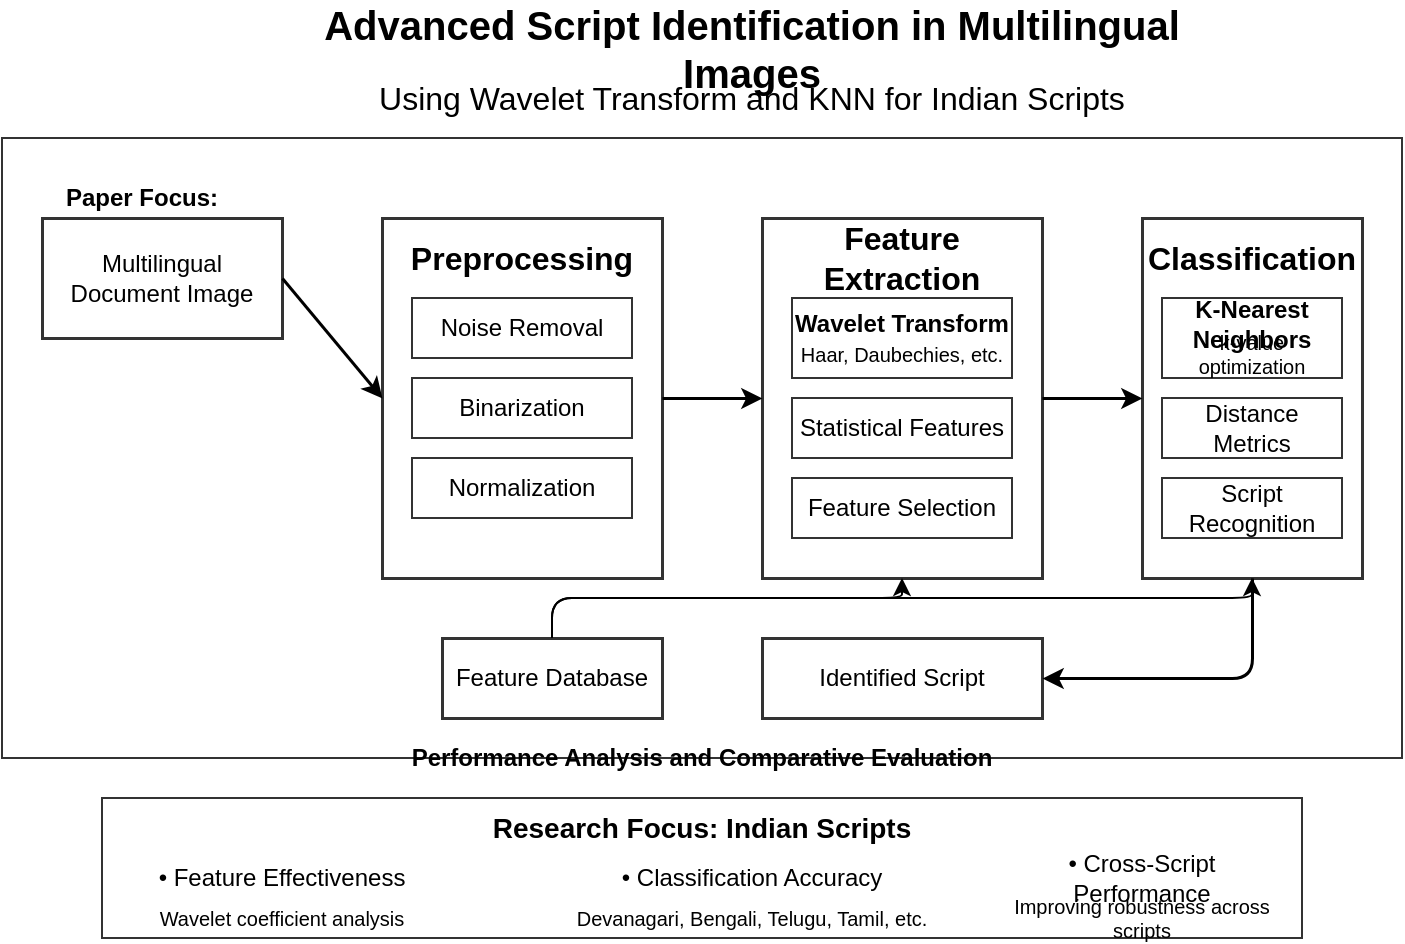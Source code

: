<mxfile version="26.1.0">
  <diagram name="Page-1" id="Cv1-WxYaIpTdHHCbRo7C">
    <mxGraphModel dx="6680" dy="3540" grid="1" gridSize="10" guides="1" tooltips="1" connect="1" arrows="1" fold="1" page="1" pageScale="1" pageWidth="827" pageHeight="1169" math="0" shadow="0">
      <root>
        <mxCell id="0" />
        <mxCell id="1" parent="0" />
        <mxCell id="uzRomYNOrLV1fTSC3tp6-42" value="Advanced Script Identification in Multilingual Images" style="text;html=1;strokeColor=none;fillColor=none;align=center;verticalAlign=middle;whiteSpace=wrap;rounded=0;fontSize=20;fontStyle=1" vertex="1" parent="1">
          <mxGeometry x="210" y="10" width="450" height="30" as="geometry" />
        </mxCell>
        <mxCell id="uzRomYNOrLV1fTSC3tp6-43" value="Using Wavelet Transform and KNN for Indian Scripts" style="text;html=1;strokeColor=none;fillColor=none;align=center;verticalAlign=middle;whiteSpace=wrap;rounded=0;fontSize=16;" vertex="1" parent="1">
          <mxGeometry x="210" y="40" width="450" height="20" as="geometry" />
        </mxCell>
        <mxCell id="uzRomYNOrLV1fTSC3tp6-44" value="" style="rounded=0;whiteSpace=wrap;html=1;fillColor=none;strokeColor=#333333;strokeWidth=1;" vertex="1" parent="1">
          <mxGeometry x="60" y="70" width="700" height="310" as="geometry" />
        </mxCell>
        <mxCell id="uzRomYNOrLV1fTSC3tp6-45" value="Multilingual Document Image" style="rounded=0;whiteSpace=wrap;html=1;fillColor=none;strokeColor=#333333;strokeWidth=1.5;" vertex="1" parent="1">
          <mxGeometry x="80" y="110" width="120" height="60" as="geometry" />
        </mxCell>
        <mxCell id="uzRomYNOrLV1fTSC3tp6-46" value="" style="rounded=0;whiteSpace=wrap;html=1;fillColor=none;strokeColor=#333333;strokeWidth=1.5;" vertex="1" parent="1">
          <mxGeometry x="250" y="110" width="140" height="180" as="geometry" />
        </mxCell>
        <mxCell id="uzRomYNOrLV1fTSC3tp6-47" value="Preprocessing" style="text;html=1;strokeColor=none;fillColor=none;align=center;verticalAlign=middle;whiteSpace=wrap;rounded=0;fontSize=16;fontStyle=1" vertex="1" parent="1">
          <mxGeometry x="250" y="120" width="140" height="20" as="geometry" />
        </mxCell>
        <mxCell id="uzRomYNOrLV1fTSC3tp6-48" value="Noise Removal" style="rounded=0;whiteSpace=wrap;html=1;fillColor=none;strokeColor=#333333;strokeWidth=1;" vertex="1" parent="1">
          <mxGeometry x="265" y="150" width="110" height="30" as="geometry" />
        </mxCell>
        <mxCell id="uzRomYNOrLV1fTSC3tp6-49" value="Binarization" style="rounded=0;whiteSpace=wrap;html=1;fillColor=none;strokeColor=#333333;strokeWidth=1;" vertex="1" parent="1">
          <mxGeometry x="265" y="190" width="110" height="30" as="geometry" />
        </mxCell>
        <mxCell id="uzRomYNOrLV1fTSC3tp6-50" value="Normalization" style="rounded=0;whiteSpace=wrap;html=1;fillColor=none;strokeColor=#333333;strokeWidth=1;" vertex="1" parent="1">
          <mxGeometry x="265" y="230" width="110" height="30" as="geometry" />
        </mxCell>
        <mxCell id="uzRomYNOrLV1fTSC3tp6-51" value="" style="rounded=0;whiteSpace=wrap;html=1;fillColor=none;strokeColor=#333333;strokeWidth=1.5;" vertex="1" parent="1">
          <mxGeometry x="440" y="110" width="140" height="180" as="geometry" />
        </mxCell>
        <mxCell id="uzRomYNOrLV1fTSC3tp6-52" value="Feature Extraction" style="text;html=1;strokeColor=none;fillColor=none;align=center;verticalAlign=middle;whiteSpace=wrap;rounded=0;fontSize=16;fontStyle=1" vertex="1" parent="1">
          <mxGeometry x="440" y="120" width="140" height="20" as="geometry" />
        </mxCell>
        <mxCell id="uzRomYNOrLV1fTSC3tp6-53" value="" style="rounded=0;whiteSpace=wrap;html=1;fillColor=none;strokeColor=#333333;strokeWidth=1;" vertex="1" parent="1">
          <mxGeometry x="455" y="150" width="110" height="40" as="geometry" />
        </mxCell>
        <mxCell id="uzRomYNOrLV1fTSC3tp6-54" value="Wavelet Transform" style="text;html=1;strokeColor=none;fillColor=none;align=center;verticalAlign=middle;whiteSpace=wrap;rounded=0;fontSize=12;fontStyle=1" vertex="1" parent="1">
          <mxGeometry x="455" y="155" width="110" height="15" as="geometry" />
        </mxCell>
        <mxCell id="uzRomYNOrLV1fTSC3tp6-55" value="Haar, Daubechies, etc." style="text;html=1;strokeColor=none;fillColor=none;align=center;verticalAlign=middle;whiteSpace=wrap;rounded=0;fontSize=10;" vertex="1" parent="1">
          <mxGeometry x="455" y="170" width="110" height="15" as="geometry" />
        </mxCell>
        <mxCell id="uzRomYNOrLV1fTSC3tp6-56" value="Statistical Features" style="rounded=0;whiteSpace=wrap;html=1;fillColor=none;strokeColor=#333333;strokeWidth=1;" vertex="1" parent="1">
          <mxGeometry x="455" y="200" width="110" height="30" as="geometry" />
        </mxCell>
        <mxCell id="uzRomYNOrLV1fTSC3tp6-57" value="Feature Selection" style="rounded=0;whiteSpace=wrap;html=1;fillColor=none;strokeColor=#333333;strokeWidth=1;" vertex="1" parent="1">
          <mxGeometry x="455" y="240" width="110" height="30" as="geometry" />
        </mxCell>
        <mxCell id="uzRomYNOrLV1fTSC3tp6-58" value="" style="rounded=0;whiteSpace=wrap;html=1;fillColor=none;strokeColor=#333333;strokeWidth=1.5;" vertex="1" parent="1">
          <mxGeometry x="630" y="110" width="110" height="180" as="geometry" />
        </mxCell>
        <mxCell id="uzRomYNOrLV1fTSC3tp6-59" value="Classification" style="text;html=1;strokeColor=none;fillColor=none;align=center;verticalAlign=middle;whiteSpace=wrap;rounded=0;fontSize=16;fontStyle=1" vertex="1" parent="1">
          <mxGeometry x="630" y="120" width="110" height="20" as="geometry" />
        </mxCell>
        <mxCell id="uzRomYNOrLV1fTSC3tp6-60" value="" style="rounded=0;whiteSpace=wrap;html=1;fillColor=none;strokeColor=#333333;strokeWidth=1;" vertex="1" parent="1">
          <mxGeometry x="640" y="150" width="90" height="40" as="geometry" />
        </mxCell>
        <mxCell id="uzRomYNOrLV1fTSC3tp6-61" value="K-Nearest Neighbors" style="text;html=1;strokeColor=none;fillColor=none;align=center;verticalAlign=middle;whiteSpace=wrap;rounded=0;fontSize=12;fontStyle=1" vertex="1" parent="1">
          <mxGeometry x="640" y="155" width="90" height="15" as="geometry" />
        </mxCell>
        <mxCell id="uzRomYNOrLV1fTSC3tp6-62" value="k-value optimization" style="text;html=1;strokeColor=none;fillColor=none;align=center;verticalAlign=middle;whiteSpace=wrap;rounded=0;fontSize=10;" vertex="1" parent="1">
          <mxGeometry x="640" y="170" width="90" height="15" as="geometry" />
        </mxCell>
        <mxCell id="uzRomYNOrLV1fTSC3tp6-63" value="Distance Metrics" style="rounded=0;whiteSpace=wrap;html=1;fillColor=none;strokeColor=#333333;strokeWidth=1;" vertex="1" parent="1">
          <mxGeometry x="640" y="200" width="90" height="30" as="geometry" />
        </mxCell>
        <mxCell id="uzRomYNOrLV1fTSC3tp6-64" value="Script Recognition" style="rounded=0;whiteSpace=wrap;html=1;fillColor=none;strokeColor=#333333;strokeWidth=1;" vertex="1" parent="1">
          <mxGeometry x="640" y="240" width="90" height="30" as="geometry" />
        </mxCell>
        <mxCell id="uzRomYNOrLV1fTSC3tp6-65" value="Identified Script" style="rounded=0;whiteSpace=wrap;html=1;fillColor=none;strokeColor=#333333;strokeWidth=1.5;" vertex="1" parent="1">
          <mxGeometry x="440" y="320" width="140" height="40" as="geometry" />
        </mxCell>
        <mxCell id="uzRomYNOrLV1fTSC3tp6-66" value="Feature Database" style="rounded=0;whiteSpace=wrap;html=1;fillColor=none;strokeColor=#333333;strokeWidth=1.5;" vertex="1" parent="1">
          <mxGeometry x="280" y="320" width="110" height="40" as="geometry" />
        </mxCell>
        <mxCell id="uzRomYNOrLV1fTSC3tp6-67" value="" style="endArrow=classic;html=1;strokeWidth=1.5;exitX=1;exitY=0.5;exitDx=0;exitDy=0;entryX=0;entryY=0.5;entryDx=0;entryDy=0;" edge="1" parent="1" source="uzRomYNOrLV1fTSC3tp6-45" target="uzRomYNOrLV1fTSC3tp6-46">
          <mxGeometry width="50" height="50" relative="1" as="geometry">
            <mxPoint x="200" y="140" as="sourcePoint" />
            <mxPoint x="250" y="140" as="targetPoint" />
          </mxGeometry>
        </mxCell>
        <mxCell id="uzRomYNOrLV1fTSC3tp6-68" value="" style="endArrow=classic;html=1;strokeWidth=1.5;exitX=1;exitY=0.5;exitDx=0;exitDy=0;entryX=0;entryY=0.5;entryDx=0;entryDy=0;" edge="1" parent="1">
          <mxGeometry width="50" height="50" relative="1" as="geometry">
            <mxPoint x="390" y="200" as="sourcePoint" />
            <mxPoint x="440" y="200" as="targetPoint" />
          </mxGeometry>
        </mxCell>
        <mxCell id="uzRomYNOrLV1fTSC3tp6-69" value="" style="endArrow=classic;html=1;strokeWidth=1.5;exitX=1;exitY=0.5;exitDx=0;exitDy=0;entryX=0;entryY=0.5;entryDx=0;entryDy=0;" edge="1" parent="1">
          <mxGeometry width="50" height="50" relative="1" as="geometry">
            <mxPoint x="580" y="200" as="sourcePoint" />
            <mxPoint x="630" y="200" as="targetPoint" />
          </mxGeometry>
        </mxCell>
        <mxCell id="uzRomYNOrLV1fTSC3tp6-70" value="" style="endArrow=classic;html=1;strokeWidth=1.5;" edge="1" parent="1">
          <mxGeometry width="50" height="50" relative="1" as="geometry">
            <mxPoint x="685" y="290" as="sourcePoint" />
            <mxPoint x="580" y="340" as="targetPoint" />
            <Array as="points">
              <mxPoint x="685" y="340" />
            </Array>
          </mxGeometry>
        </mxCell>
        <mxCell id="uzRomYNOrLV1fTSC3tp6-71" value="" style="endArrow=classic;html=1;strokeWidth=1;" edge="1" parent="1">
          <mxGeometry width="50" height="50" relative="1" as="geometry">
            <mxPoint x="335" y="320" as="sourcePoint" />
            <mxPoint x="510" y="290" as="targetPoint" />
            <Array as="points">
              <mxPoint x="335" y="300" />
              <mxPoint x="510" y="300" />
            </Array>
          </mxGeometry>
        </mxCell>
        <mxCell id="uzRomYNOrLV1fTSC3tp6-72" value="" style="endArrow=classic;html=1;strokeWidth=1;" edge="1" parent="1">
          <mxGeometry width="50" height="50" relative="1" as="geometry">
            <mxPoint x="335" y="320" as="sourcePoint" />
            <mxPoint x="685" y="290" as="targetPoint" />
            <Array as="points">
              <mxPoint x="335" y="300" />
              <mxPoint x="685" y="300" />
            </Array>
          </mxGeometry>
        </mxCell>
        <mxCell id="uzRomYNOrLV1fTSC3tp6-73" value="" style="rounded=0;whiteSpace=wrap;html=1;fillColor=none;strokeColor=#333333;strokeWidth=1;" vertex="1" parent="1">
          <mxGeometry x="110" y="400" width="600" height="70" as="geometry" />
        </mxCell>
        <mxCell id="uzRomYNOrLV1fTSC3tp6-74" value="Research Focus: Indian Scripts" style="text;html=1;strokeColor=none;fillColor=none;align=center;verticalAlign=middle;whiteSpace=wrap;rounded=0;fontSize=14;fontStyle=1" vertex="1" parent="1">
          <mxGeometry x="110" y="405" width="600" height="20" as="geometry" />
        </mxCell>
        <mxCell id="uzRomYNOrLV1fTSC3tp6-75" value="• Feature Effectiveness" style="text;html=1;strokeColor=none;fillColor=none;align=center;verticalAlign=middle;whiteSpace=wrap;rounded=0;fontSize=12;" vertex="1" parent="1">
          <mxGeometry x="130" y="430" width="140" height="20" as="geometry" />
        </mxCell>
        <mxCell id="uzRomYNOrLV1fTSC3tp6-76" value="• Classification Accuracy" style="text;html=1;strokeColor=none;fillColor=none;align=center;verticalAlign=middle;whiteSpace=wrap;rounded=0;fontSize=12;" vertex="1" parent="1">
          <mxGeometry x="365" y="430" width="140" height="20" as="geometry" />
        </mxCell>
        <mxCell id="uzRomYNOrLV1fTSC3tp6-77" value="• Cross-Script Performance" style="text;html=1;strokeColor=none;fillColor=none;align=center;verticalAlign=middle;whiteSpace=wrap;rounded=0;fontSize=12;" vertex="1" parent="1">
          <mxGeometry x="560" y="430" width="140" height="20" as="geometry" />
        </mxCell>
        <mxCell id="uzRomYNOrLV1fTSC3tp6-78" value="Wavelet coefficient analysis" style="text;html=1;strokeColor=none;fillColor=none;align=center;verticalAlign=middle;whiteSpace=wrap;rounded=0;fontSize=10;" vertex="1" parent="1">
          <mxGeometry x="130" y="450" width="140" height="20" as="geometry" />
        </mxCell>
        <mxCell id="uzRomYNOrLV1fTSC3tp6-79" value="Devanagari, Bengali, Telugu, Tamil, etc." style="text;html=1;strokeColor=none;fillColor=none;align=center;verticalAlign=middle;whiteSpace=wrap;rounded=0;fontSize=10;" vertex="1" parent="1">
          <mxGeometry x="340" y="450" width="190" height="20" as="geometry" />
        </mxCell>
        <mxCell id="uzRomYNOrLV1fTSC3tp6-80" value="Improving robustness across scripts" style="text;html=1;strokeColor=none;fillColor=none;align=center;verticalAlign=middle;whiteSpace=wrap;rounded=0;fontSize=10;" vertex="1" parent="1">
          <mxGeometry x="560" y="450" width="140" height="20" as="geometry" />
        </mxCell>
        <mxCell id="uzRomYNOrLV1fTSC3tp6-81" value="Paper Focus:" style="text;html=1;strokeColor=none;fillColor=none;align=left;verticalAlign=middle;whiteSpace=wrap;rounded=0;fontSize=12;fontStyle=1" vertex="1" parent="1">
          <mxGeometry x="90" y="90" width="80" height="20" as="geometry" />
        </mxCell>
        <mxCell id="uzRomYNOrLV1fTSC3tp6-82" value="Performance Analysis and Comparative Evaluation" style="text;html=1;strokeColor=none;fillColor=none;align=center;verticalAlign=middle;whiteSpace=wrap;rounded=0;fontSize=12;fontStyle=1" vertex="1" parent="1">
          <mxGeometry x="210" y="370" width="400" height="20" as="geometry" />
        </mxCell>
      </root>
    </mxGraphModel>
  </diagram>
</mxfile>
